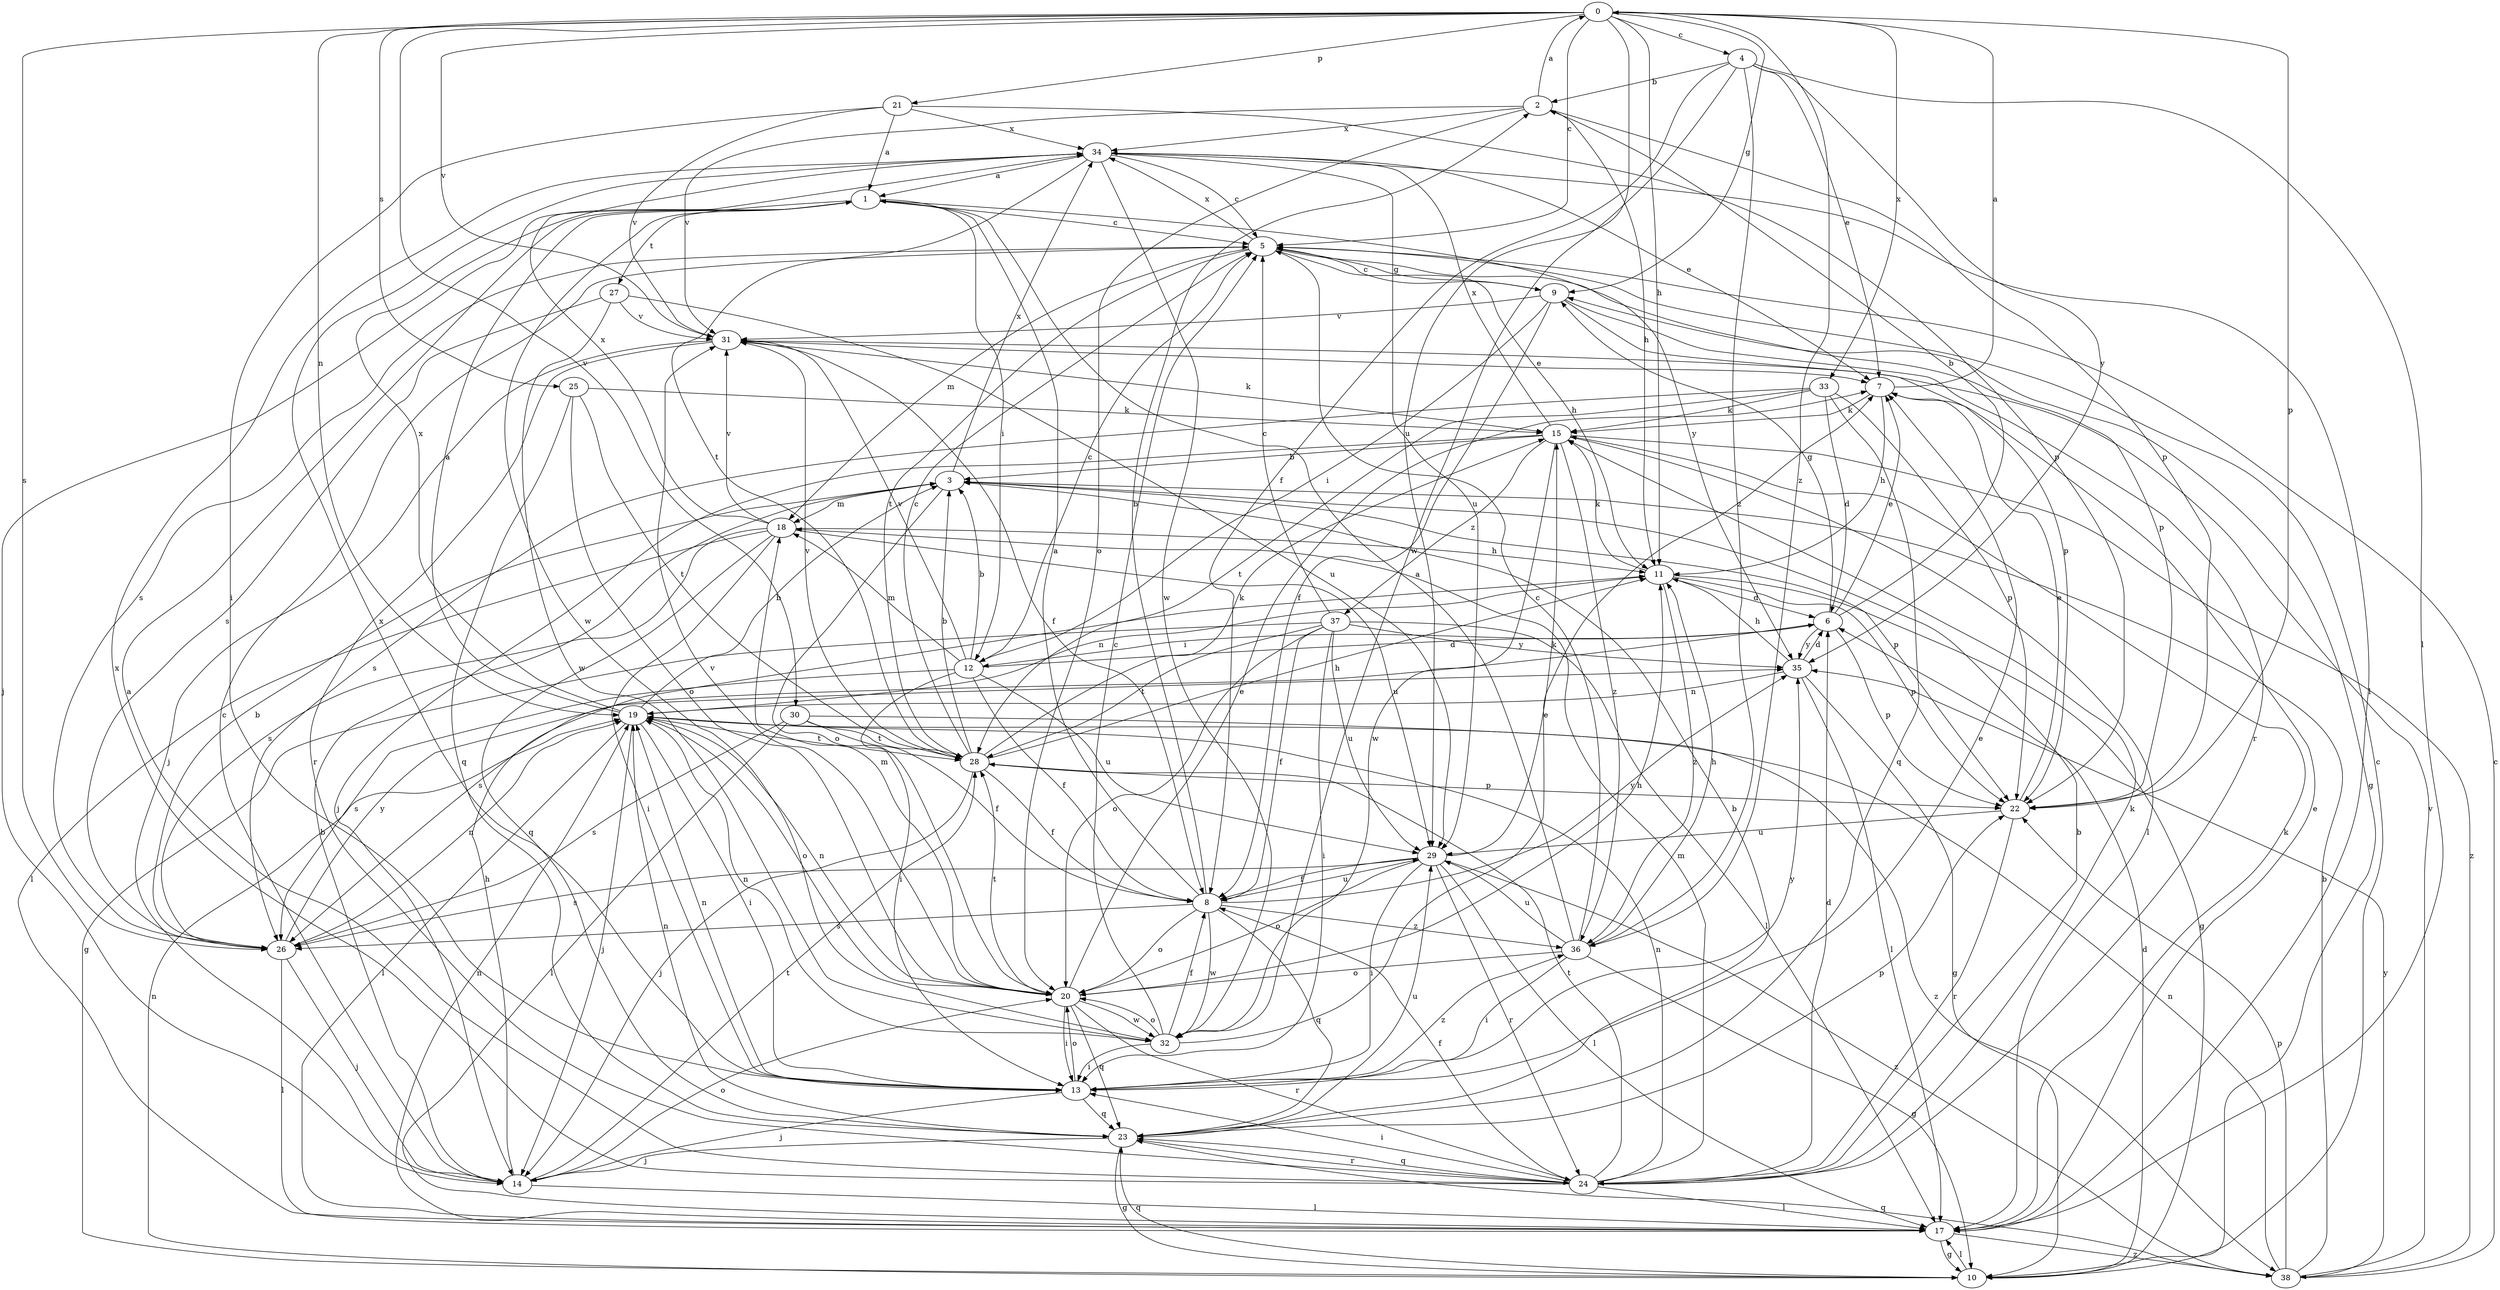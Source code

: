 strict digraph  {
0;
1;
2;
3;
4;
5;
6;
7;
8;
9;
10;
11;
12;
13;
14;
15;
17;
18;
19;
20;
21;
22;
23;
24;
25;
26;
27;
28;
29;
30;
31;
32;
33;
34;
35;
36;
37;
38;
0 -> 4  [label=c];
0 -> 5  [label=c];
0 -> 9  [label=g];
0 -> 11  [label=h];
0 -> 19  [label=n];
0 -> 21  [label=p];
0 -> 22  [label=p];
0 -> 25  [label=s];
0 -> 26  [label=s];
0 -> 29  [label=u];
0 -> 30  [label=v];
0 -> 31  [label=v];
0 -> 33  [label=x];
0 -> 36  [label=z];
1 -> 5  [label=c];
1 -> 12  [label=i];
1 -> 14  [label=j];
1 -> 27  [label=t];
1 -> 32  [label=w];
1 -> 35  [label=y];
2 -> 0  [label=a];
2 -> 11  [label=h];
2 -> 20  [label=o];
2 -> 22  [label=p];
2 -> 31  [label=v];
2 -> 34  [label=x];
3 -> 18  [label=m];
3 -> 20  [label=o];
3 -> 22  [label=p];
3 -> 34  [label=x];
4 -> 2  [label=b];
4 -> 7  [label=e];
4 -> 8  [label=f];
4 -> 17  [label=l];
4 -> 32  [label=w];
4 -> 35  [label=y];
4 -> 36  [label=z];
5 -> 9  [label=g];
5 -> 11  [label=h];
5 -> 18  [label=m];
5 -> 22  [label=p];
5 -> 26  [label=s];
5 -> 28  [label=t];
5 -> 34  [label=x];
6 -> 2  [label=b];
6 -> 7  [label=e];
6 -> 9  [label=g];
6 -> 12  [label=i];
6 -> 22  [label=p];
6 -> 26  [label=s];
6 -> 35  [label=y];
7 -> 0  [label=a];
7 -> 11  [label=h];
7 -> 15  [label=k];
8 -> 1  [label=a];
8 -> 2  [label=b];
8 -> 20  [label=o];
8 -> 23  [label=q];
8 -> 26  [label=s];
8 -> 29  [label=u];
8 -> 32  [label=w];
8 -> 35  [label=y];
8 -> 36  [label=z];
9 -> 5  [label=c];
9 -> 8  [label=f];
9 -> 12  [label=i];
9 -> 22  [label=p];
9 -> 24  [label=r];
9 -> 31  [label=v];
10 -> 5  [label=c];
10 -> 6  [label=d];
10 -> 9  [label=g];
10 -> 17  [label=l];
10 -> 19  [label=n];
10 -> 23  [label=q];
11 -> 6  [label=d];
11 -> 10  [label=g];
11 -> 15  [label=k];
11 -> 19  [label=n];
11 -> 22  [label=p];
11 -> 36  [label=z];
12 -> 3  [label=b];
12 -> 5  [label=c];
12 -> 6  [label=d];
12 -> 8  [label=f];
12 -> 13  [label=i];
12 -> 18  [label=m];
12 -> 26  [label=s];
12 -> 29  [label=u];
12 -> 31  [label=v];
13 -> 7  [label=e];
13 -> 14  [label=j];
13 -> 19  [label=n];
13 -> 20  [label=o];
13 -> 23  [label=q];
13 -> 34  [label=x];
13 -> 35  [label=y];
13 -> 36  [label=z];
14 -> 3  [label=b];
14 -> 5  [label=c];
14 -> 11  [label=h];
14 -> 17  [label=l];
14 -> 20  [label=o];
14 -> 28  [label=t];
15 -> 3  [label=b];
15 -> 14  [label=j];
15 -> 17  [label=l];
15 -> 32  [label=w];
15 -> 34  [label=x];
15 -> 36  [label=z];
15 -> 37  [label=z];
15 -> 38  [label=z];
17 -> 7  [label=e];
17 -> 10  [label=g];
17 -> 15  [label=k];
17 -> 19  [label=n];
17 -> 38  [label=z];
18 -> 11  [label=h];
18 -> 13  [label=i];
18 -> 17  [label=l];
18 -> 23  [label=q];
18 -> 26  [label=s];
18 -> 29  [label=u];
18 -> 31  [label=v];
18 -> 34  [label=x];
19 -> 1  [label=a];
19 -> 3  [label=b];
19 -> 13  [label=i];
19 -> 14  [label=j];
19 -> 17  [label=l];
19 -> 20  [label=o];
19 -> 28  [label=t];
19 -> 34  [label=x];
20 -> 7  [label=e];
20 -> 11  [label=h];
20 -> 13  [label=i];
20 -> 18  [label=m];
20 -> 19  [label=n];
20 -> 23  [label=q];
20 -> 24  [label=r];
20 -> 28  [label=t];
20 -> 31  [label=v];
20 -> 32  [label=w];
21 -> 1  [label=a];
21 -> 13  [label=i];
21 -> 22  [label=p];
21 -> 31  [label=v];
21 -> 34  [label=x];
22 -> 7  [label=e];
22 -> 24  [label=r];
22 -> 29  [label=u];
23 -> 3  [label=b];
23 -> 10  [label=g];
23 -> 14  [label=j];
23 -> 19  [label=n];
23 -> 22  [label=p];
23 -> 24  [label=r];
23 -> 29  [label=u];
24 -> 1  [label=a];
24 -> 3  [label=b];
24 -> 6  [label=d];
24 -> 8  [label=f];
24 -> 13  [label=i];
24 -> 15  [label=k];
24 -> 17  [label=l];
24 -> 18  [label=m];
24 -> 19  [label=n];
24 -> 23  [label=q];
24 -> 28  [label=t];
24 -> 34  [label=x];
25 -> 15  [label=k];
25 -> 20  [label=o];
25 -> 23  [label=q];
25 -> 28  [label=t];
26 -> 3  [label=b];
26 -> 14  [label=j];
26 -> 17  [label=l];
26 -> 19  [label=n];
26 -> 35  [label=y];
27 -> 26  [label=s];
27 -> 29  [label=u];
27 -> 31  [label=v];
27 -> 32  [label=w];
28 -> 3  [label=b];
28 -> 5  [label=c];
28 -> 8  [label=f];
28 -> 11  [label=h];
28 -> 14  [label=j];
28 -> 15  [label=k];
28 -> 22  [label=p];
28 -> 31  [label=v];
29 -> 8  [label=f];
29 -> 13  [label=i];
29 -> 15  [label=k];
29 -> 17  [label=l];
29 -> 20  [label=o];
29 -> 24  [label=r];
29 -> 26  [label=s];
29 -> 38  [label=z];
30 -> 8  [label=f];
30 -> 17  [label=l];
30 -> 26  [label=s];
30 -> 28  [label=t];
30 -> 38  [label=z];
31 -> 7  [label=e];
31 -> 8  [label=f];
31 -> 14  [label=j];
31 -> 15  [label=k];
31 -> 24  [label=r];
32 -> 5  [label=c];
32 -> 7  [label=e];
32 -> 8  [label=f];
32 -> 13  [label=i];
32 -> 19  [label=n];
32 -> 20  [label=o];
33 -> 6  [label=d];
33 -> 15  [label=k];
33 -> 22  [label=p];
33 -> 23  [label=q];
33 -> 26  [label=s];
33 -> 28  [label=t];
34 -> 1  [label=a];
34 -> 5  [label=c];
34 -> 7  [label=e];
34 -> 17  [label=l];
34 -> 28  [label=t];
34 -> 29  [label=u];
34 -> 32  [label=w];
35 -> 6  [label=d];
35 -> 10  [label=g];
35 -> 11  [label=h];
35 -> 17  [label=l];
35 -> 19  [label=n];
36 -> 1  [label=a];
36 -> 5  [label=c];
36 -> 10  [label=g];
36 -> 11  [label=h];
36 -> 13  [label=i];
36 -> 20  [label=o];
36 -> 29  [label=u];
37 -> 5  [label=c];
37 -> 8  [label=f];
37 -> 10  [label=g];
37 -> 13  [label=i];
37 -> 17  [label=l];
37 -> 20  [label=o];
37 -> 28  [label=t];
37 -> 29  [label=u];
37 -> 35  [label=y];
38 -> 3  [label=b];
38 -> 5  [label=c];
38 -> 19  [label=n];
38 -> 22  [label=p];
38 -> 23  [label=q];
38 -> 31  [label=v];
38 -> 35  [label=y];
}
